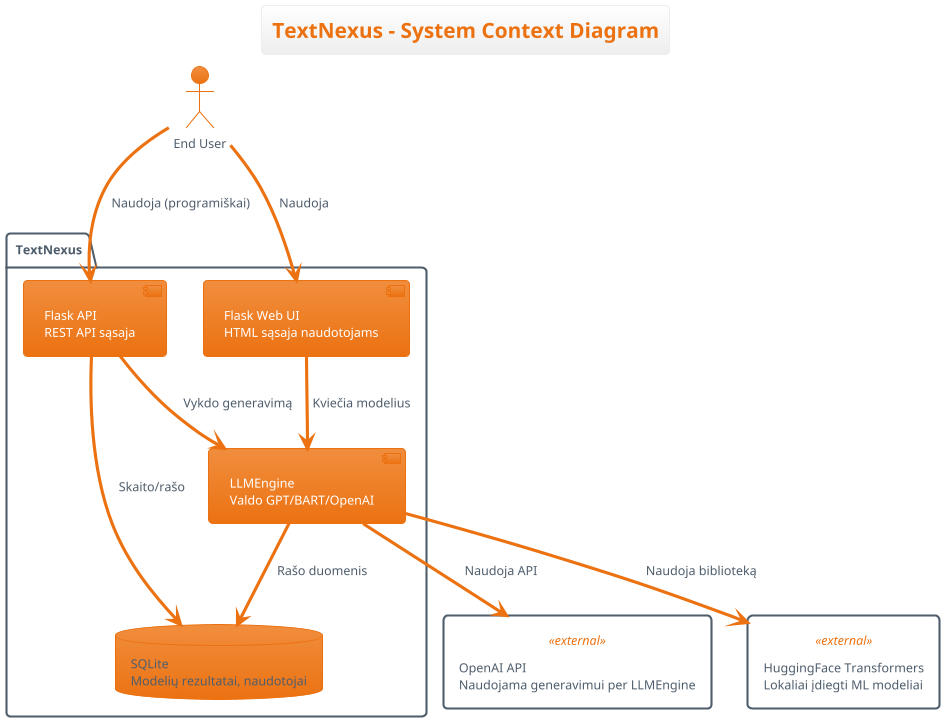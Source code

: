 @startuml
!theme aws-orange
title TextNexus - System Context Diagram

' === People (Actors) ===
actor "End User" as user

' === External Systems ===
rectangle "OpenAI API\nNaudojama generavimui per LLMEngine" as openai <<external>>
rectangle "HuggingFace Transformers\nLokaliai įdiegti ML modeliai" as torch <<external>>

' === Internal System ===
package "TextNexus" {
  component "Flask Web UI\nHTML sąsaja naudotojams" as ui
  component "Flask API\nREST API sąsaja" as api
  component "LLMEngine\nValdo GPT/BART/OpenAI" as llm
  database "SQLite\nModelių rezultatai, naudotojai" as db
}

' === Relationships ===
user --> ui : Naudoja
user --> api : Naudoja (programiškai)

ui --> llm : Kviečia modelius
api --> llm : Vykdo generavimą

llm --> openai : Naudoja API
llm --> torch : Naudoja biblioteką

llm --> db : Rašo duomenis
api --> db : Skaito/rašo

@enduml